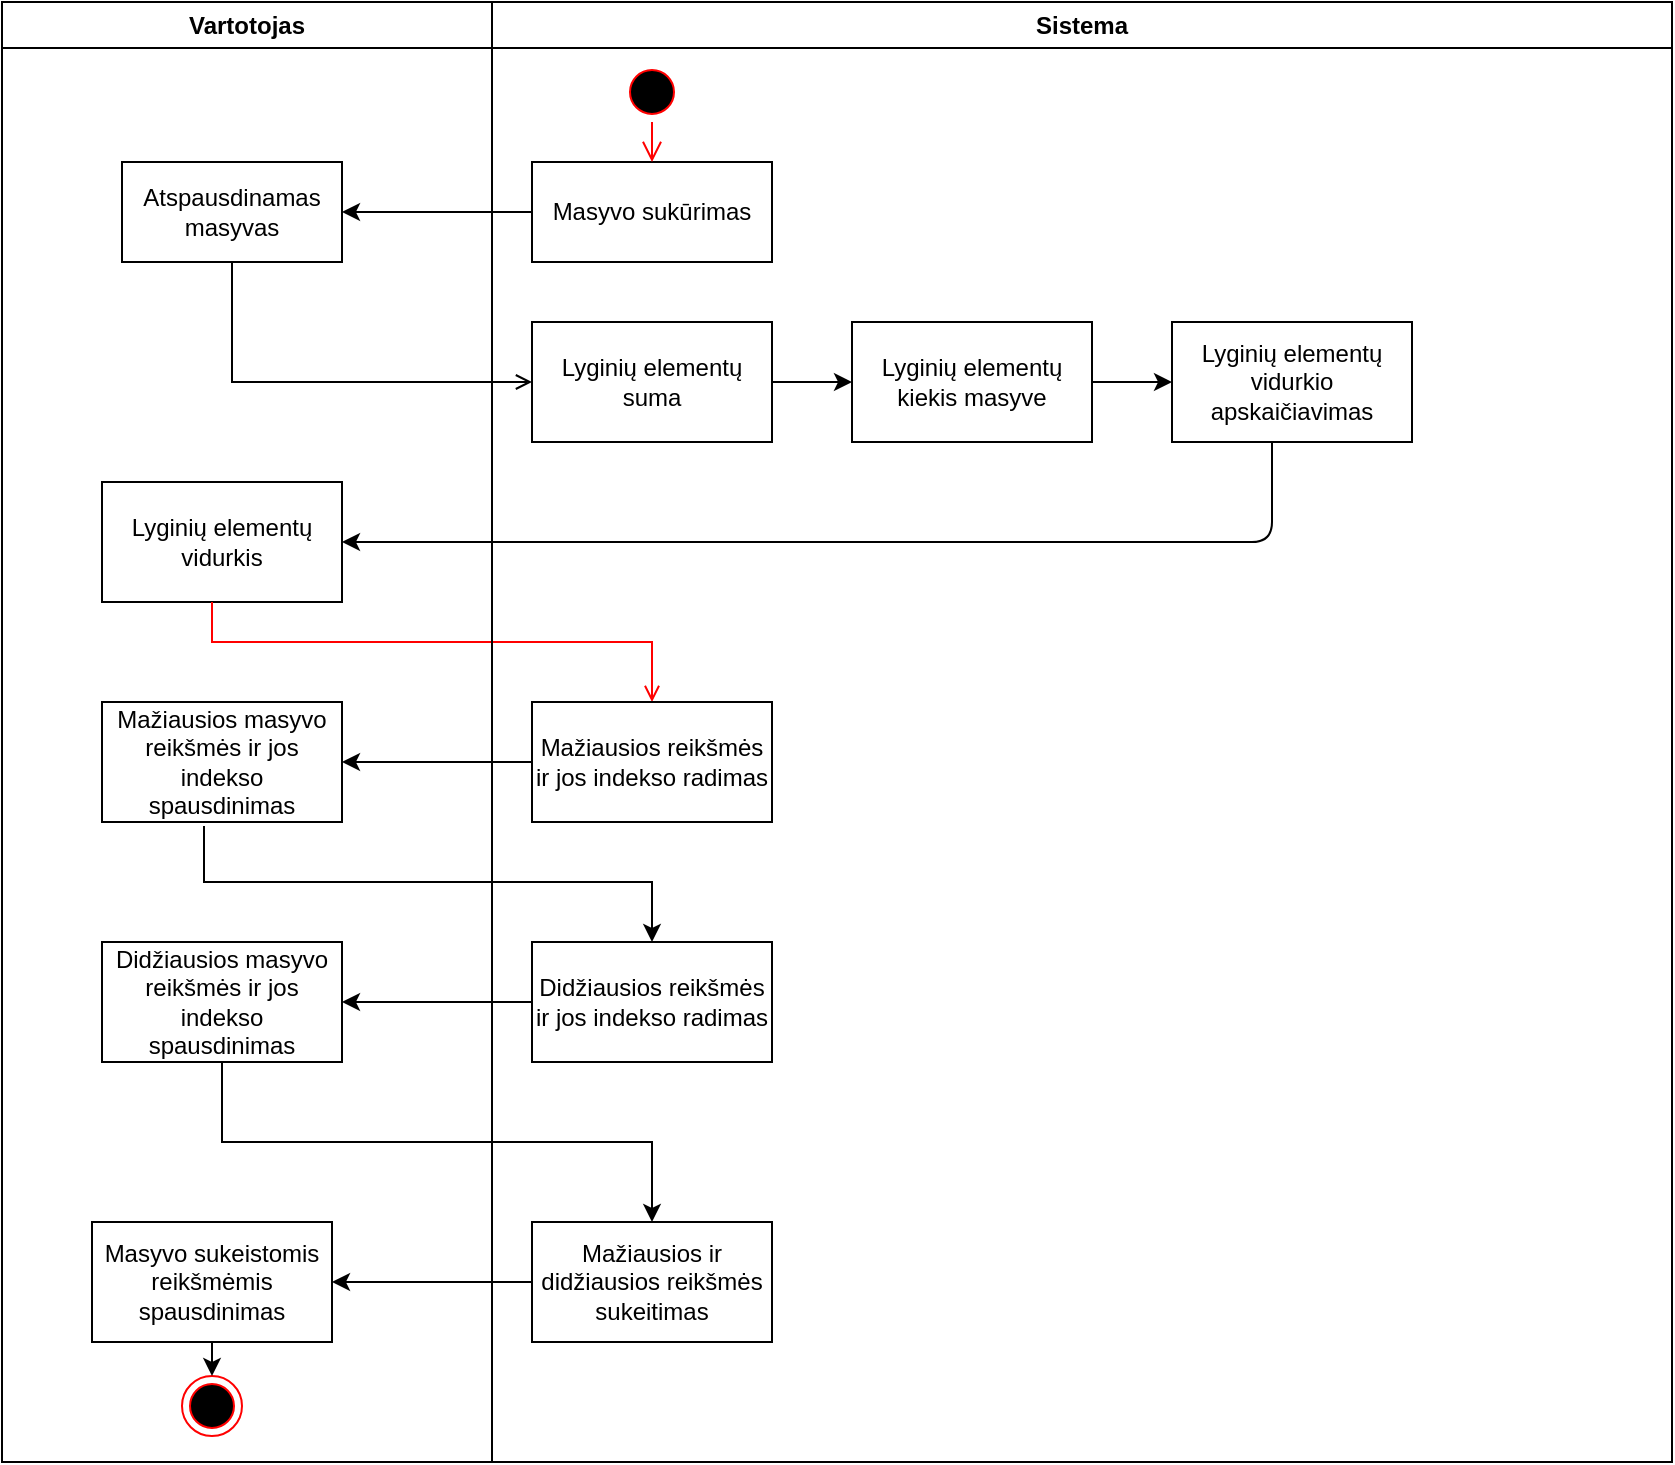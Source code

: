 <mxfile version="12.2.4" type="device" pages="1"><diagram name="Page-1" id="e7e014a7-5840-1c2e-5031-d8a46d1fe8dd"><mxGraphModel dx="1408" dy="781" grid="1" gridSize="10" guides="1" tooltips="1" connect="1" arrows="1" fold="1" page="1" pageScale="1" pageWidth="1169" pageHeight="826" background="#ffffff" math="0" shadow="0"><root><mxCell id="0"/><mxCell id="1" parent="0"/><mxCell id="2" value="Vartotojas" style="swimlane;whiteSpace=wrap" parent="1" vertex="1"><mxGeometry x="165" y="40" width="245" height="730" as="geometry"/></mxCell><mxCell id="7" value="Atspausdinamas masyvas" style="whiteSpace=wrap;" parent="2" vertex="1"><mxGeometry x="60" y="80" width="110" height="50" as="geometry"/></mxCell><mxCell id="bpfvsIQf2iG4jnC4jFPg-46" value="Lyginių elementų vidurkis" style="rounded=0;whiteSpace=wrap;html=1;" parent="2" vertex="1"><mxGeometry x="50" y="240" width="120" height="60" as="geometry"/></mxCell><mxCell id="bpfvsIQf2iG4jnC4jFPg-57" value="Mažiausios masyvo reikšmės ir jos indekso spausdinimas" style="rounded=0;whiteSpace=wrap;html=1;" parent="2" vertex="1"><mxGeometry x="50" y="350" width="120" height="60" as="geometry"/></mxCell><mxCell id="bpfvsIQf2iG4jnC4jFPg-58" value="" style="endArrow=open;strokeColor=#FF0000;endFill=1;rounded=0;entryX=0.5;entryY=0;entryDx=0;entryDy=0;" parent="2" edge="1" target="bpfvsIQf2iG4jnC4jFPg-60"><mxGeometry relative="1" as="geometry"><mxPoint x="105" y="300" as="sourcePoint"/><mxPoint x="105" y="320" as="targetPoint"/><Array as="points"><mxPoint x="105" y="320"/><mxPoint x="325" y="320"/></Array></mxGeometry></mxCell><mxCell id="38" value="" style="ellipse;shape=endState;fillColor=#000000;strokeColor=#ff0000" parent="2" vertex="1"><mxGeometry x="90" y="687" width="30" height="30" as="geometry"/></mxCell><mxCell id="4" value="Sistema" style="swimlane;whiteSpace=wrap" parent="1" vertex="1"><mxGeometry x="410" y="40" width="590" height="730" as="geometry"/></mxCell><mxCell id="bpfvsIQf2iG4jnC4jFPg-47" value="Lyginių elementų suma" style="rounded=0;whiteSpace=wrap;html=1;" parent="4" vertex="1"><mxGeometry x="20" y="160" width="120" height="60" as="geometry"/></mxCell><mxCell id="bpfvsIQf2iG4jnC4jFPg-48" value="Lyginių elementų kiekis masyve" style="rounded=0;whiteSpace=wrap;html=1;" parent="4" vertex="1"><mxGeometry x="180" y="160" width="120" height="60" as="geometry"/></mxCell><mxCell id="bpfvsIQf2iG4jnC4jFPg-49" value="Lyginių elementų vidurkio apskaičiavimas" style="rounded=0;whiteSpace=wrap;html=1;" parent="4" vertex="1"><mxGeometry x="340" y="160" width="120" height="60" as="geometry"/></mxCell><mxCell id="bpfvsIQf2iG4jnC4jFPg-52" value="" style="endArrow=classic;html=1;entryX=0;entryY=0.5;entryDx=0;entryDy=0;exitX=1;exitY=0.5;exitDx=0;exitDy=0;" parent="4" target="bpfvsIQf2iG4jnC4jFPg-48" edge="1" source="bpfvsIQf2iG4jnC4jFPg-47"><mxGeometry width="50" height="50" relative="1" as="geometry"><mxPoint x="73" y="220" as="sourcePoint"/><mxPoint x="73.12" y="258" as="targetPoint"/></mxGeometry></mxCell><mxCell id="bpfvsIQf2iG4jnC4jFPg-53" value="" style="endArrow=classic;html=1;entryX=0;entryY=0.5;entryDx=0;entryDy=0;exitX=1;exitY=0.5;exitDx=0;exitDy=0;" parent="4" edge="1" target="bpfvsIQf2iG4jnC4jFPg-49" source="bpfvsIQf2iG4jnC4jFPg-48"><mxGeometry width="50" height="50" relative="1" as="geometry"><mxPoint x="209.5" y="220" as="sourcePoint"/><mxPoint x="209.62" y="258" as="targetPoint"/></mxGeometry></mxCell><mxCell id="bpfvsIQf2iG4jnC4jFPg-60" value="Mažiausios reikšmės ir jos indekso radimas" style="rounded=0;whiteSpace=wrap;html=1;strokeColor=#000000;strokeWidth=1;" parent="4" vertex="1"><mxGeometry x="20" y="350" width="120" height="60" as="geometry"/></mxCell><mxCell id="bpfvsIQf2iG4jnC4jFPg-78" style="edgeStyle=orthogonalEdgeStyle;rounded=0;orthogonalLoop=1;jettySize=auto;html=1;exitX=0.5;exitY=1;exitDx=0;exitDy=0;entryX=0.5;entryY=0;entryDx=0;entryDy=0;" parent="4" source="bpfvsIQf2iG4jnC4jFPg-63" target="bpfvsIQf2iG4jnC4jFPg-75" edge="1"><mxGeometry relative="1" as="geometry"/></mxCell><mxCell id="bpfvsIQf2iG4jnC4jFPg-63" value="Didžiausios masyvo reikšmės ir jos indekso spausdinimas" style="rounded=0;whiteSpace=wrap;html=1;" parent="4" vertex="1"><mxGeometry x="-195" y="470" width="120" height="60" as="geometry"/></mxCell><mxCell id="bpfvsIQf2iG4jnC4jFPg-64" value="Didžiausios reikšmės ir jos indekso radimas" style="rounded=0;whiteSpace=wrap;html=1;strokeColor=#000000;strokeWidth=1;" parent="4" vertex="1"><mxGeometry x="20" y="470" width="120" height="60" as="geometry"/></mxCell><mxCell id="bpfvsIQf2iG4jnC4jFPg-65" value="" style="endArrow=classic;html=1;exitX=0;exitY=0.5;exitDx=0;exitDy=0;entryX=1;entryY=0.5;entryDx=0;entryDy=0;" parent="4" source="bpfvsIQf2iG4jnC4jFPg-64" target="bpfvsIQf2iG4jnC4jFPg-63" edge="1"><mxGeometry width="50" height="50" relative="1" as="geometry"><mxPoint x="-35" y="520" as="sourcePoint"/><mxPoint x="15" y="470" as="targetPoint"/></mxGeometry></mxCell><mxCell id="bpfvsIQf2iG4jnC4jFPg-69" value="Masyvo sukeistomis reikšmėmis spausdinimas" style="rounded=0;whiteSpace=wrap;html=1;" parent="4" vertex="1"><mxGeometry x="-200" y="610" width="120" height="60" as="geometry"/></mxCell><mxCell id="bpfvsIQf2iG4jnC4jFPg-76" value="" style="edgeStyle=orthogonalEdgeStyle;rounded=0;orthogonalLoop=1;jettySize=auto;html=1;" parent="4" source="bpfvsIQf2iG4jnC4jFPg-75" edge="1"><mxGeometry relative="1" as="geometry"><mxPoint x="-80" y="640" as="targetPoint"/></mxGeometry></mxCell><mxCell id="bpfvsIQf2iG4jnC4jFPg-75" value="Mažiausios ir didžiausios reikšmės sukeitimas" style="rounded=0;whiteSpace=wrap;html=1;strokeColor=#000000;strokeWidth=1;" parent="4" vertex="1"><mxGeometry x="20" y="610" width="120" height="60" as="geometry"/></mxCell><mxCell id="gpnQD602Hy4-yqoVGpKy-39" value="Masyvo sukūrimas" style="rounded=0;whiteSpace=wrap;html=1;" vertex="1" parent="4"><mxGeometry x="20" y="80" width="120" height="50" as="geometry"/></mxCell><mxCell id="5" value="" style="ellipse;shape=startState;fillColor=#000000;strokeColor=#ff0000;" parent="4" vertex="1"><mxGeometry x="65" y="30" width="30" height="30" as="geometry"/></mxCell><mxCell id="6" value="" style="edgeStyle=elbowEdgeStyle;elbow=horizontal;verticalAlign=bottom;endArrow=open;endSize=8;strokeColor=#FF0000;endFill=1;rounded=0;exitX=0.5;exitY=1;exitDx=0;exitDy=0;" parent="4" source="5" edge="1"><mxGeometry x="-145" y="40" as="geometry"><mxPoint x="80" y="80" as="targetPoint"/><Array as="points"><mxPoint x="80" y="70"/></Array></mxGeometry></mxCell><mxCell id="bpfvsIQf2iG4jnC4jFPg-55" value="" style="endArrow=classic;html=1;entryX=1;entryY=0.5;entryDx=0;entryDy=0;" parent="1" target="bpfvsIQf2iG4jnC4jFPg-46" edge="1"><mxGeometry width="50" height="50" relative="1" as="geometry"><mxPoint x="800" y="260" as="sourcePoint"/><mxPoint x="665" y="340" as="targetPoint"/><Array as="points"><mxPoint x="800" y="310"/><mxPoint x="650" y="310"/></Array></mxGeometry></mxCell><mxCell id="bpfvsIQf2iG4jnC4jFPg-61" value="" style="endArrow=classic;html=1;exitX=0;exitY=0.5;exitDx=0;exitDy=0;entryX=1;entryY=0.5;entryDx=0;entryDy=0;" parent="1" source="bpfvsIQf2iG4jnC4jFPg-60" target="bpfvsIQf2iG4jnC4jFPg-57" edge="1"><mxGeometry width="50" height="50" relative="1" as="geometry"><mxPoint x="375" y="528" as="sourcePoint"/><mxPoint x="425" y="478" as="targetPoint"/></mxGeometry></mxCell><mxCell id="bpfvsIQf2iG4jnC4jFPg-68" value="" style="edgeStyle=orthogonalEdgeStyle;rounded=0;orthogonalLoop=1;jettySize=auto;html=1;entryX=0.5;entryY=0;entryDx=0;entryDy=0;exitX=0.425;exitY=1.033;exitDx=0;exitDy=0;exitPerimeter=0;" parent="1" source="bpfvsIQf2iG4jnC4jFPg-57" target="bpfvsIQf2iG4jnC4jFPg-64" edge="1"><mxGeometry relative="1" as="geometry"><mxPoint x="310" y="490" as="targetPoint"/><Array as="points"><mxPoint x="266" y="480"/><mxPoint x="490" y="480"/></Array></mxGeometry></mxCell><mxCell id="bpfvsIQf2iG4jnC4jFPg-74" style="edgeStyle=orthogonalEdgeStyle;rounded=0;orthogonalLoop=1;jettySize=auto;html=1;exitX=0.5;exitY=1;exitDx=0;exitDy=0;entryX=0.5;entryY=0;entryDx=0;entryDy=0;" parent="1" source="bpfvsIQf2iG4jnC4jFPg-69" target="38" edge="1"><mxGeometry relative="1" as="geometry"/></mxCell><mxCell id="gpnQD602Hy4-yqoVGpKy-40" value="" style="endArrow=classic;html=1;exitX=0;exitY=0.5;exitDx=0;exitDy=0;entryX=1;entryY=0.5;entryDx=0;entryDy=0;" edge="1" parent="1" source="gpnQD602Hy4-yqoVGpKy-39" target="7"><mxGeometry width="50" height="50" relative="1" as="geometry"><mxPoint x="360" y="160" as="sourcePoint"/><mxPoint x="410" y="110" as="targetPoint"/></mxGeometry></mxCell><mxCell id="9" value="" style="endArrow=open;strokeColor=#000000;endFill=1;rounded=0;entryX=0;entryY=0.5;entryDx=0;entryDy=0;" parent="1" source="7" edge="1" target="bpfvsIQf2iG4jnC4jFPg-47"><mxGeometry relative="1" as="geometry"><mxPoint x="280" y="302" as="targetPoint"/><Array as="points"><mxPoint x="280" y="230"/></Array></mxGeometry></mxCell></root></mxGraphModel></diagram></mxfile>